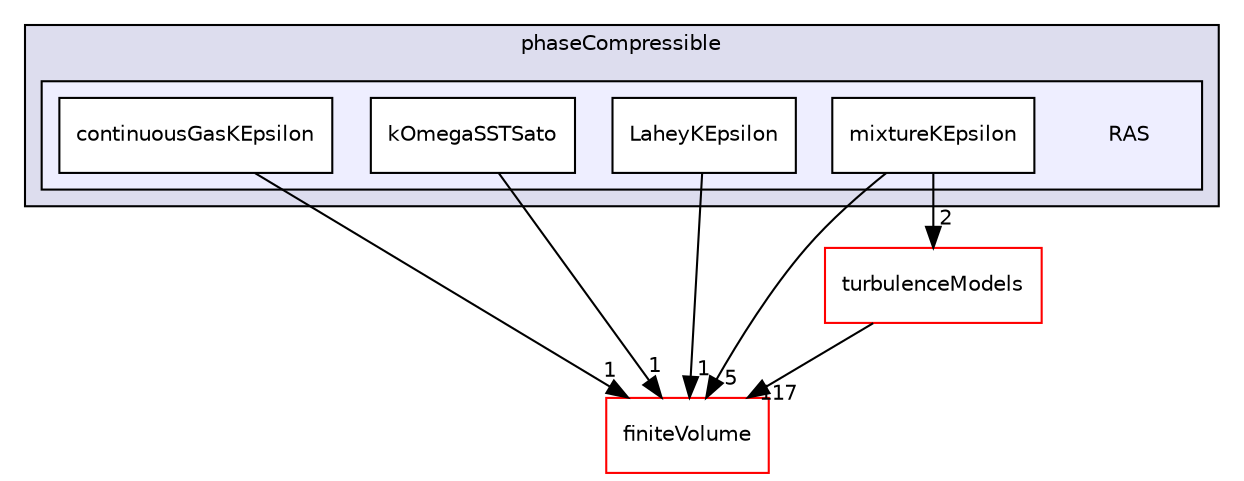 digraph "src/TurbulenceModels/phaseCompressible/RAS" {
  bgcolor=transparent;
  compound=true
  node [ fontsize="10", fontname="Helvetica"];
  edge [ labelfontsize="10", labelfontname="Helvetica"];
  subgraph clusterdir_06975867f0e133b91c856f19c06af5a0 {
    graph [ bgcolor="#ddddee", pencolor="black", label="phaseCompressible" fontname="Helvetica", fontsize="10", URL="dir_06975867f0e133b91c856f19c06af5a0.html"]
  subgraph clusterdir_d56f8f56acacbc657c0273a190dad740 {
    graph [ bgcolor="#eeeeff", pencolor="black", label="" URL="dir_d56f8f56acacbc657c0273a190dad740.html"];
    dir_d56f8f56acacbc657c0273a190dad740 [shape=plaintext label="RAS"];
    dir_224c8ebc4a8c3de425738a48518d6b37 [shape=box label="continuousGasKEpsilon" color="black" fillcolor="white" style="filled" URL="dir_224c8ebc4a8c3de425738a48518d6b37.html"];
    dir_a284cfd32f774e3a745db5bec81c24a4 [shape=box label="kOmegaSSTSato" color="black" fillcolor="white" style="filled" URL="dir_a284cfd32f774e3a745db5bec81c24a4.html"];
    dir_65113bc1bb0d4fec08fc461cd17bd951 [shape=box label="LaheyKEpsilon" color="black" fillcolor="white" style="filled" URL="dir_65113bc1bb0d4fec08fc461cd17bd951.html"];
    dir_31d09d296b35f598d0981fb134f77bb2 [shape=box label="mixtureKEpsilon" color="black" fillcolor="white" style="filled" URL="dir_31d09d296b35f598d0981fb134f77bb2.html"];
  }
  }
  dir_9bd15774b555cf7259a6fa18f99fe99b [shape=box label="finiteVolume" color="red" URL="dir_9bd15774b555cf7259a6fa18f99fe99b.html"];
  dir_a3dc37bcacf99bb6122ed819dac99f09 [shape=box label="turbulenceModels" color="red" URL="dir_a3dc37bcacf99bb6122ed819dac99f09.html"];
  dir_a284cfd32f774e3a745db5bec81c24a4->dir_9bd15774b555cf7259a6fa18f99fe99b [headlabel="1", labeldistance=1.5 headhref="dir_004025_000814.html"];
  dir_65113bc1bb0d4fec08fc461cd17bd951->dir_9bd15774b555cf7259a6fa18f99fe99b [headlabel="1", labeldistance=1.5 headhref="dir_004026_000814.html"];
  dir_31d09d296b35f598d0981fb134f77bb2->dir_9bd15774b555cf7259a6fa18f99fe99b [headlabel="5", labeldistance=1.5 headhref="dir_004027_000814.html"];
  dir_31d09d296b35f598d0981fb134f77bb2->dir_a3dc37bcacf99bb6122ed819dac99f09 [headlabel="2", labeldistance=1.5 headhref="dir_004027_002934.html"];
  dir_a3dc37bcacf99bb6122ed819dac99f09->dir_9bd15774b555cf7259a6fa18f99fe99b [headlabel="117", labeldistance=1.5 headhref="dir_002934_000814.html"];
  dir_224c8ebc4a8c3de425738a48518d6b37->dir_9bd15774b555cf7259a6fa18f99fe99b [headlabel="1", labeldistance=1.5 headhref="dir_004024_000814.html"];
}
